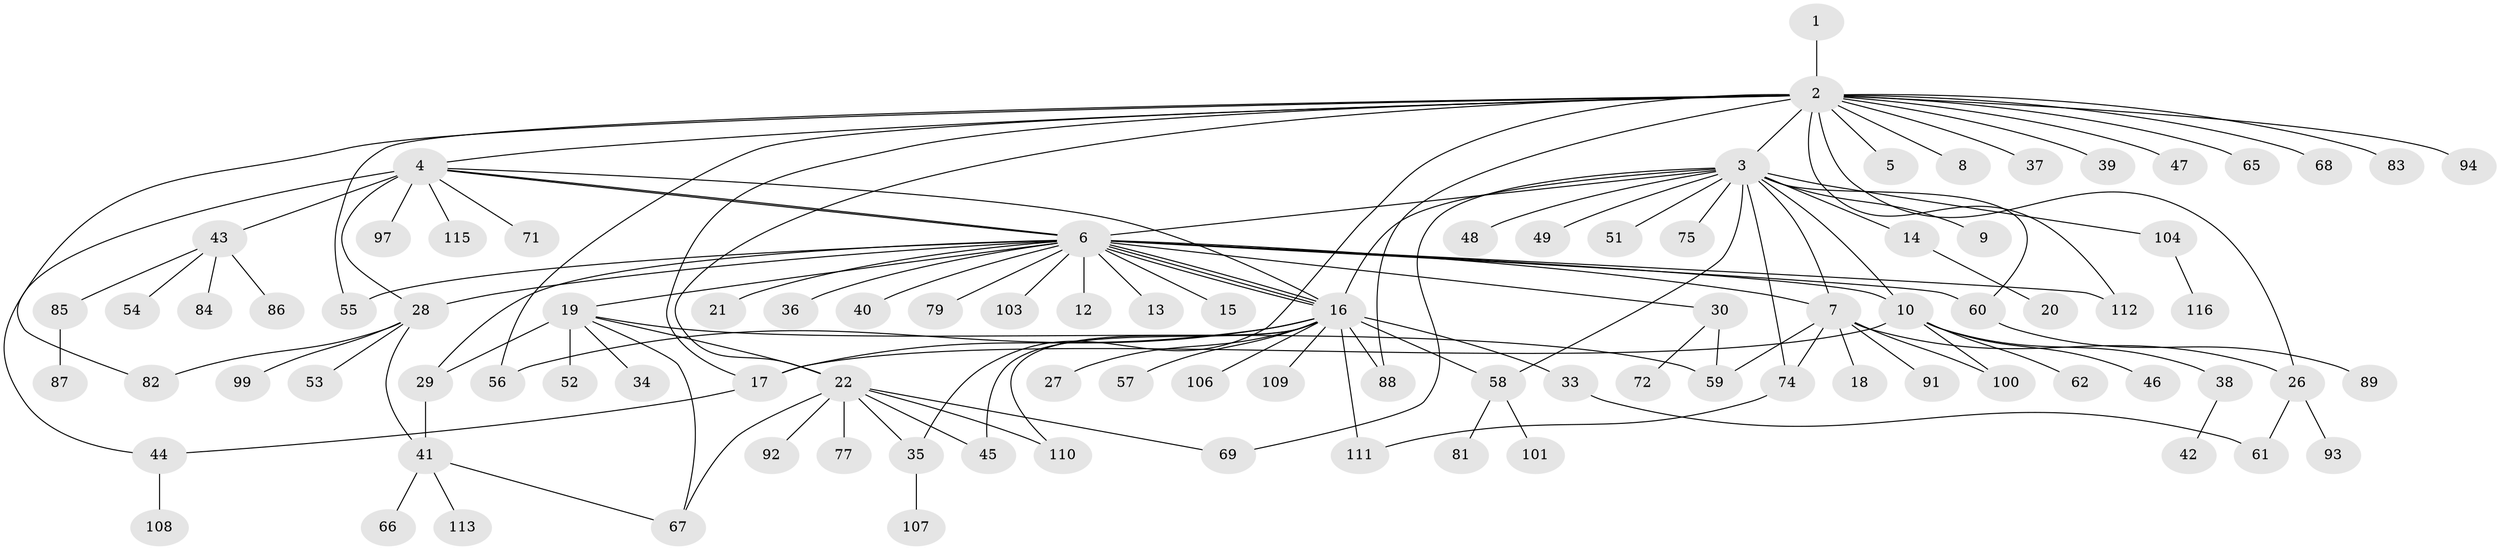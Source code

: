 // Generated by graph-tools (version 1.1) at 2025/23/03/03/25 07:23:51]
// undirected, 95 vertices, 129 edges
graph export_dot {
graph [start="1"]
  node [color=gray90,style=filled];
  1;
  2 [super="+78"];
  3 [super="+24"];
  4 [super="+73"];
  5;
  6 [super="+11"];
  7 [super="+102"];
  8;
  9;
  10 [super="+23"];
  12;
  13;
  14;
  15;
  16 [super="+31"];
  17 [super="+32"];
  18;
  19 [super="+25"];
  20 [super="+63"];
  21;
  22 [super="+64"];
  26 [super="+90"];
  27;
  28 [super="+96"];
  29;
  30;
  33;
  34;
  35;
  36;
  37;
  38;
  39;
  40;
  41 [super="+76"];
  42;
  43 [super="+98"];
  44 [super="+80"];
  45 [super="+50"];
  46;
  47;
  48;
  49;
  51;
  52;
  53;
  54;
  55;
  56;
  57;
  58 [super="+70"];
  59 [super="+105"];
  60;
  61;
  62;
  65;
  66;
  67 [super="+95"];
  68;
  69;
  71;
  72;
  74;
  75;
  77;
  79;
  81;
  82;
  83;
  84;
  85;
  86;
  87;
  88;
  89;
  91;
  92;
  93;
  94;
  97;
  99;
  100;
  101;
  103;
  104 [super="+114"];
  106;
  107;
  108;
  109;
  110;
  111;
  112;
  113;
  115;
  116;
  1 -- 2;
  2 -- 3;
  2 -- 4;
  2 -- 5;
  2 -- 8;
  2 -- 22;
  2 -- 26;
  2 -- 35;
  2 -- 37;
  2 -- 39;
  2 -- 47;
  2 -- 55;
  2 -- 56;
  2 -- 65;
  2 -- 68;
  2 -- 82;
  2 -- 83;
  2 -- 88;
  2 -- 94;
  2 -- 112;
  2 -- 17;
  3 -- 6;
  3 -- 7;
  3 -- 9;
  3 -- 14;
  3 -- 16;
  3 -- 48;
  3 -- 49;
  3 -- 51;
  3 -- 60;
  3 -- 69;
  3 -- 74;
  3 -- 75;
  3 -- 104;
  3 -- 10;
  3 -- 58;
  4 -- 6;
  4 -- 6;
  4 -- 16;
  4 -- 28 [weight=2];
  4 -- 43 [weight=2];
  4 -- 44;
  4 -- 71;
  4 -- 97;
  4 -- 115;
  6 -- 7;
  6 -- 10;
  6 -- 12;
  6 -- 13;
  6 -- 15;
  6 -- 16;
  6 -- 16;
  6 -- 16;
  6 -- 19;
  6 -- 21;
  6 -- 28;
  6 -- 29;
  6 -- 30;
  6 -- 36;
  6 -- 40;
  6 -- 55;
  6 -- 60;
  6 -- 103;
  6 -- 112;
  6 -- 79;
  7 -- 18;
  7 -- 74;
  7 -- 91;
  7 -- 100;
  7 -- 26;
  7 -- 59;
  10 -- 17;
  10 -- 38;
  10 -- 46;
  10 -- 62;
  10 -- 100;
  14 -- 20;
  16 -- 17;
  16 -- 27;
  16 -- 33;
  16 -- 45 [weight=2];
  16 -- 56;
  16 -- 57;
  16 -- 58;
  16 -- 88;
  16 -- 106;
  16 -- 109;
  16 -- 110;
  16 -- 111;
  17 -- 44;
  19 -- 29;
  19 -- 34;
  19 -- 52;
  19 -- 22;
  19 -- 59;
  19 -- 67;
  22 -- 45;
  22 -- 69;
  22 -- 92;
  22 -- 110;
  22 -- 35;
  22 -- 77;
  22 -- 67;
  26 -- 61;
  26 -- 93;
  28 -- 41;
  28 -- 53;
  28 -- 82;
  28 -- 99;
  29 -- 41;
  30 -- 72;
  30 -- 59;
  33 -- 61;
  35 -- 107;
  38 -- 42;
  41 -- 66;
  41 -- 67;
  41 -- 113;
  43 -- 54;
  43 -- 84;
  43 -- 85;
  43 -- 86;
  44 -- 108;
  58 -- 81;
  58 -- 101;
  60 -- 89;
  74 -- 111;
  85 -- 87;
  104 -- 116;
}
